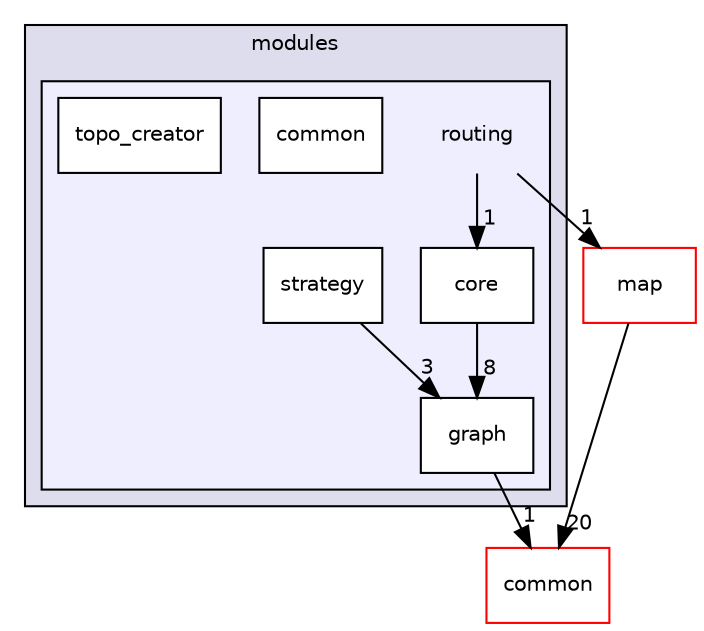 digraph "modules/routing" {
  compound=true
  node [ fontsize="10", fontname="Helvetica"];
  edge [ labelfontsize="10", labelfontname="Helvetica"];
  subgraph clusterdir_e05d7e2b1ecd646af5bb94391405f3b5 {
    graph [ bgcolor="#ddddee", pencolor="black", label="modules" fontname="Helvetica", fontsize="10", URL="dir_e05d7e2b1ecd646af5bb94391405f3b5.html"]
  subgraph clusterdir_cf0908393723ba7a8c57dadf70657b13 {
    graph [ bgcolor="#eeeeff", pencolor="black", label="" URL="dir_cf0908393723ba7a8c57dadf70657b13.html"];
    dir_cf0908393723ba7a8c57dadf70657b13 [shape=plaintext label="routing"];
    dir_97c67f28ca3d2338e1793ef4c8380a19 [shape=box label="common" color="black" fillcolor="white" style="filled" URL="dir_97c67f28ca3d2338e1793ef4c8380a19.html"];
    dir_6f1e5fcd281f632e787ac41003422f4f [shape=box label="core" color="black" fillcolor="white" style="filled" URL="dir_6f1e5fcd281f632e787ac41003422f4f.html"];
    dir_78fe9c30b92ca935d94a84bb29d837c1 [shape=box label="graph" color="black" fillcolor="white" style="filled" URL="dir_78fe9c30b92ca935d94a84bb29d837c1.html"];
    dir_53d928c640fc7c156c504ac86c7c60ef [shape=box label="strategy" color="black" fillcolor="white" style="filled" URL="dir_53d928c640fc7c156c504ac86c7c60ef.html"];
    dir_40d12505af93abd9f3d2fb98f305d876 [shape=box label="topo_creator" color="black" fillcolor="white" style="filled" URL="dir_40d12505af93abd9f3d2fb98f305d876.html"];
  }
  }
  dir_9a5e51f49964887903df6eed98080585 [shape=box label="common" fillcolor="white" style="filled" color="red" URL="dir_9a5e51f49964887903df6eed98080585.html"];
  dir_bc4fbd717b8d61d0dc75a15f0986d7f7 [shape=box label="map" fillcolor="white" style="filled" color="red" URL="dir_bc4fbd717b8d61d0dc75a15f0986d7f7.html"];
  dir_53d928c640fc7c156c504ac86c7c60ef->dir_78fe9c30b92ca935d94a84bb29d837c1 [headlabel="3", labeldistance=1.5 headhref="dir_000218_000217.html"];
  dir_78fe9c30b92ca935d94a84bb29d837c1->dir_9a5e51f49964887903df6eed98080585 [headlabel="1", labeldistance=1.5 headhref="dir_000217_000050.html"];
  dir_6f1e5fcd281f632e787ac41003422f4f->dir_78fe9c30b92ca935d94a84bb29d837c1 [headlabel="8", labeldistance=1.5 headhref="dir_000216_000217.html"];
  dir_bc4fbd717b8d61d0dc75a15f0986d7f7->dir_9a5e51f49964887903df6eed98080585 [headlabel="20", labeldistance=1.5 headhref="dir_000061_000050.html"];
  dir_cf0908393723ba7a8c57dadf70657b13->dir_6f1e5fcd281f632e787ac41003422f4f [headlabel="1", labeldistance=1.5 headhref="dir_000214_000216.html"];
  dir_cf0908393723ba7a8c57dadf70657b13->dir_bc4fbd717b8d61d0dc75a15f0986d7f7 [headlabel="1", labeldistance=1.5 headhref="dir_000214_000061.html"];
}
